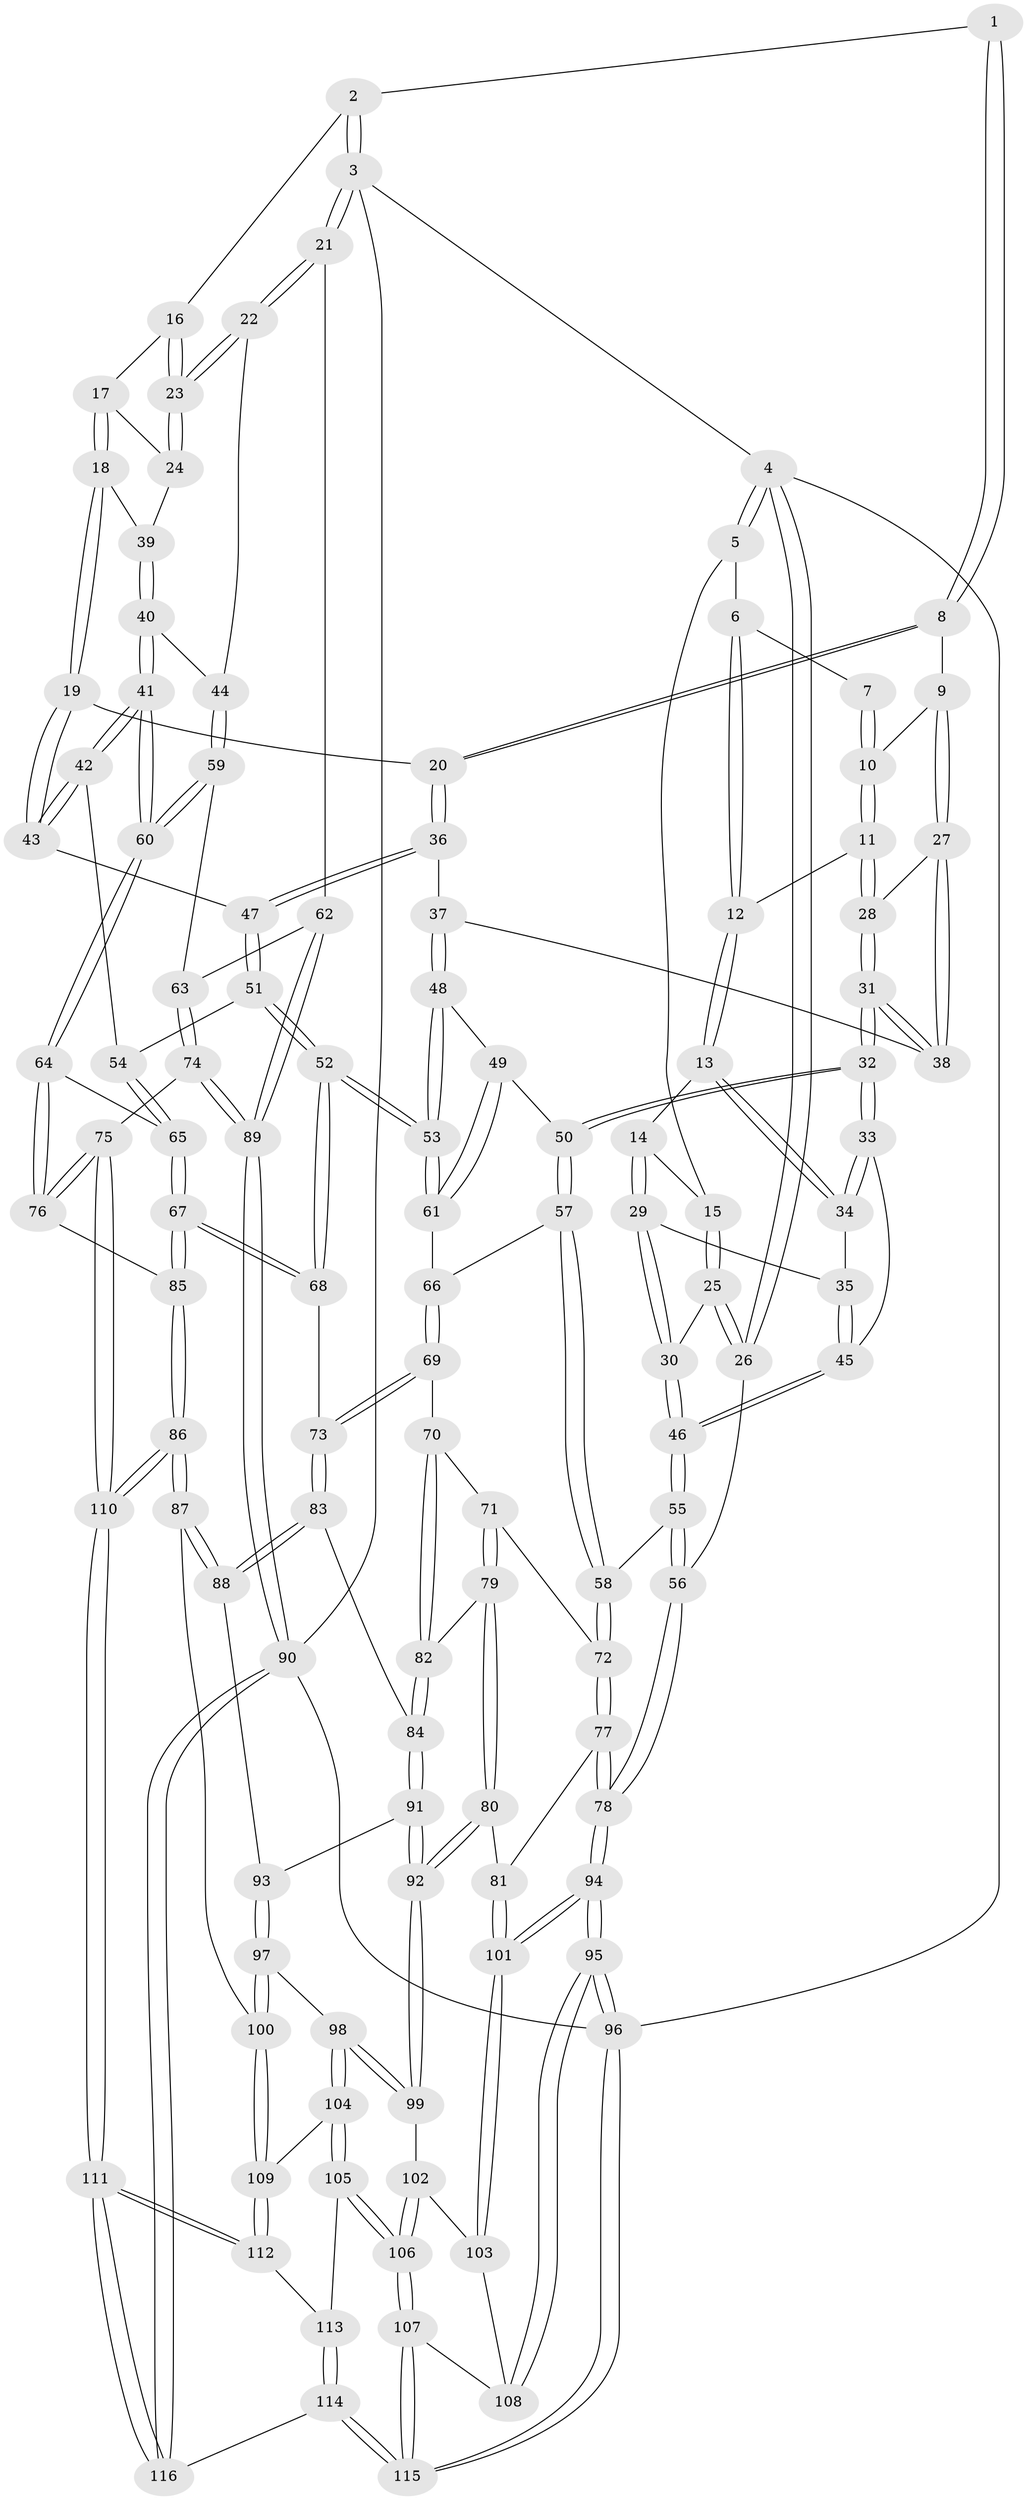 // coarse degree distribution, {2: 0.11428571428571428, 3: 0.6428571428571429, 4: 0.14285714285714285, 5: 0.07142857142857142, 6: 0.02857142857142857}
// Generated by graph-tools (version 1.1) at 2025/54/03/04/25 22:54:36]
// undirected, 116 vertices, 287 edges
graph export_dot {
  node [color=gray90,style=filled];
  1 [pos="+0.5667874040938724+0"];
  2 [pos="+0.9302314574112539+0"];
  3 [pos="+1+0"];
  4 [pos="+0+0"];
  5 [pos="+0+0"];
  6 [pos="+0.3785935655842606+0"];
  7 [pos="+0.45787442791538036+0"];
  8 [pos="+0.6091847331185563+0.06342396495782676"];
  9 [pos="+0.5488460566186871+0.07651984274533906"];
  10 [pos="+0.5093843774691755+0.05968563251678981"];
  11 [pos="+0.3843244207700803+0.03816457137325576"];
  12 [pos="+0.3539694563823703+0"];
  13 [pos="+0.288887171766214+0.056967123263992794"];
  14 [pos="+0.14844053112772085+0.05945301352817214"];
  15 [pos="+0.09281685825934567+0"];
  16 [pos="+0.9061907055382235+0"];
  17 [pos="+0.8442163900293193+0"];
  18 [pos="+0.7317509830068747+0.10519205716788764"];
  19 [pos="+0.6756782968865679+0.12475214943604274"];
  20 [pos="+0.6543077172289637+0.11981888529202427"];
  21 [pos="+1+0.24282726839809565"];
  22 [pos="+1+0.21898229723191864"];
  23 [pos="+0.9594591073741978+0.15860445257154093"];
  24 [pos="+0.8871808973272771+0.12851291476561455"];
  25 [pos="+0+0.19762706821765771"];
  26 [pos="+0+0.24387998980459596"];
  27 [pos="+0.48696321043282403+0.1288475522456754"];
  28 [pos="+0.41309114557053367+0.10857659072813541"];
  29 [pos="+0.13738774090786735+0.161043746589992"];
  30 [pos="+0.09291439225790492+0.2090558774947161"];
  31 [pos="+0.3846813580335957+0.23567771183736572"];
  32 [pos="+0.3747205671637908+0.24842430730707615"];
  33 [pos="+0.2956202797773612+0.21529508780476378"];
  34 [pos="+0.26630847740281777+0.16231703474497786"];
  35 [pos="+0.20375944231327583+0.1644233643842"];
  36 [pos="+0.5628548513353007+0.2118859390755887"];
  37 [pos="+0.5565270731425159+0.21394488590025743"];
  38 [pos="+0.5254488430406821+0.20171154072208647"];
  39 [pos="+0.8108211718287189+0.15460096047280397"];
  40 [pos="+0.8303745077802258+0.2767567845417253"];
  41 [pos="+0.8073199759105071+0.3018680927195569"];
  42 [pos="+0.7593808032164512+0.2956752095908558"];
  43 [pos="+0.7009921291565444+0.21692968294559375"];
  44 [pos="+0.9779286145017849+0.24093811240365876"];
  45 [pos="+0.2101803114252249+0.28088598764631534"];
  46 [pos="+0.1672755414000394+0.3183788600956213"];
  47 [pos="+0.6285921134312684+0.2828631016958226"];
  48 [pos="+0.534770140128827+0.2761889269701937"];
  49 [pos="+0.42477182837518496+0.3003029227379352"];
  50 [pos="+0.3820817472089232+0.2865283642838082"];
  51 [pos="+0.6383093851225173+0.33321113702626814"];
  52 [pos="+0.5762472157866511+0.40808146721640703"];
  53 [pos="+0.5668468115573118+0.3992683818530136"];
  54 [pos="+0.7223014416771218+0.3194303890873786"];
  55 [pos="+0.1714851917382969+0.37847788985570996"];
  56 [pos="+0+0.33694675529504414"];
  57 [pos="+0.3444632159299995+0.37548973545066305"];
  58 [pos="+0.1817747126312982+0.39774249973225045"];
  59 [pos="+0.8828616206785185+0.4294364953037483"];
  60 [pos="+0.8449257278295884+0.4319782728939541"];
  61 [pos="+0.5203358102252508+0.383358829235024"];
  62 [pos="+1+0.3021930313029829"];
  63 [pos="+0.9177543848188638+0.43485526848529527"];
  64 [pos="+0.8407976288764613+0.4373741847431343"];
  65 [pos="+0.7004410569395256+0.5145809656983178"];
  66 [pos="+0.3710415528957782+0.41629931379035723"];
  67 [pos="+0.6822069015188584+0.5298655573050058"];
  68 [pos="+0.5798159826505216+0.42550784448807605"];
  69 [pos="+0.37377824581837743+0.4262306519990214"];
  70 [pos="+0.34270201106375336+0.4963467973940008"];
  71 [pos="+0.2853301645933687+0.503304968396506"];
  72 [pos="+0.180715855018998+0.40308999753241676"];
  73 [pos="+0.46530593070409604+0.49815909167674116"];
  74 [pos="+1+0.6997913507121616"];
  75 [pos="+1+0.7036301968240947"];
  76 [pos="+0.9202529082476423+0.6567922791664236"];
  77 [pos="+0.15705854922989582+0.4524170408156526"];
  78 [pos="+0+0.6066025608342541"];
  79 [pos="+0.27179801413447413+0.5504927694075058"];
  80 [pos="+0.2215919930782513+0.6268914448468013"];
  81 [pos="+0.19502085671620728+0.62151284273024"];
  82 [pos="+0.3532151652999989+0.5371431767660109"];
  83 [pos="+0.463815005870165+0.5071448178424651"];
  84 [pos="+0.3605161269091214+0.5506352829259338"];
  85 [pos="+0.6759025891363951+0.64992144427285"];
  86 [pos="+0.6486548639657762+0.685932869799559"];
  87 [pos="+0.5941320226738502+0.6857485817253778"];
  88 [pos="+0.4731066533372765+0.5582422222371399"];
  89 [pos="+1+0.7178549716812596"];
  90 [pos="+1+1"];
  91 [pos="+0.3608236496013469+0.6186235586224544"];
  92 [pos="+0.2403842518606033+0.6374248709831846"];
  93 [pos="+0.365850735691119+0.6215228356429665"];
  94 [pos="+0+0.8140368360250294"];
  95 [pos="+0+0.8942041269926579"];
  96 [pos="+0+1"];
  97 [pos="+0.4085910112640241+0.6824395918060363"];
  98 [pos="+0.36220670725043314+0.7553023205485772"];
  99 [pos="+0.25713901076674633+0.6834997679162668"];
  100 [pos="+0.5606100033047319+0.6982253378250415"];
  101 [pos="+0.02265173567748364+0.7206584606531614"];
  102 [pos="+0.2545856729561449+0.7065448294638134"];
  103 [pos="+0.20247164273544033+0.7808846107016696"];
  104 [pos="+0.36073165007482927+0.7791313819907661"];
  105 [pos="+0.3387278166189662+0.8235243666458855"];
  106 [pos="+0.2924497734212062+0.8563648776440008"];
  107 [pos="+0.2903000357924548+0.8589543141456824"];
  108 [pos="+0.23825587803969797+0.8197323828528934"];
  109 [pos="+0.4848763979239391+0.7911481070303642"];
  110 [pos="+0.7231642358653765+0.9693148330884228"];
  111 [pos="+0.7218431387111082+0.9774122130663744"];
  112 [pos="+0.46615257430128343+0.8744883271968624"];
  113 [pos="+0.46557522225704673+0.8747544275307296"];
  114 [pos="+0.3027153046329726+1"];
  115 [pos="+0.2128815926879293+1"];
  116 [pos="+0.7364384997710223+1"];
  1 -- 2;
  1 -- 8;
  1 -- 8;
  2 -- 3;
  2 -- 3;
  2 -- 16;
  3 -- 4;
  3 -- 21;
  3 -- 21;
  3 -- 90;
  4 -- 5;
  4 -- 5;
  4 -- 26;
  4 -- 26;
  4 -- 96;
  5 -- 6;
  5 -- 15;
  6 -- 7;
  6 -- 12;
  6 -- 12;
  7 -- 10;
  7 -- 10;
  8 -- 9;
  8 -- 20;
  8 -- 20;
  9 -- 10;
  9 -- 27;
  9 -- 27;
  10 -- 11;
  10 -- 11;
  11 -- 12;
  11 -- 28;
  11 -- 28;
  12 -- 13;
  12 -- 13;
  13 -- 14;
  13 -- 34;
  13 -- 34;
  14 -- 15;
  14 -- 29;
  14 -- 29;
  15 -- 25;
  15 -- 25;
  16 -- 17;
  16 -- 23;
  16 -- 23;
  17 -- 18;
  17 -- 18;
  17 -- 24;
  18 -- 19;
  18 -- 19;
  18 -- 39;
  19 -- 20;
  19 -- 43;
  19 -- 43;
  20 -- 36;
  20 -- 36;
  21 -- 22;
  21 -- 22;
  21 -- 62;
  22 -- 23;
  22 -- 23;
  22 -- 44;
  23 -- 24;
  23 -- 24;
  24 -- 39;
  25 -- 26;
  25 -- 26;
  25 -- 30;
  26 -- 56;
  27 -- 28;
  27 -- 38;
  27 -- 38;
  28 -- 31;
  28 -- 31;
  29 -- 30;
  29 -- 30;
  29 -- 35;
  30 -- 46;
  30 -- 46;
  31 -- 32;
  31 -- 32;
  31 -- 38;
  31 -- 38;
  32 -- 33;
  32 -- 33;
  32 -- 50;
  32 -- 50;
  33 -- 34;
  33 -- 34;
  33 -- 45;
  34 -- 35;
  35 -- 45;
  35 -- 45;
  36 -- 37;
  36 -- 47;
  36 -- 47;
  37 -- 38;
  37 -- 48;
  37 -- 48;
  39 -- 40;
  39 -- 40;
  40 -- 41;
  40 -- 41;
  40 -- 44;
  41 -- 42;
  41 -- 42;
  41 -- 60;
  41 -- 60;
  42 -- 43;
  42 -- 43;
  42 -- 54;
  43 -- 47;
  44 -- 59;
  44 -- 59;
  45 -- 46;
  45 -- 46;
  46 -- 55;
  46 -- 55;
  47 -- 51;
  47 -- 51;
  48 -- 49;
  48 -- 53;
  48 -- 53;
  49 -- 50;
  49 -- 61;
  49 -- 61;
  50 -- 57;
  50 -- 57;
  51 -- 52;
  51 -- 52;
  51 -- 54;
  52 -- 53;
  52 -- 53;
  52 -- 68;
  52 -- 68;
  53 -- 61;
  53 -- 61;
  54 -- 65;
  54 -- 65;
  55 -- 56;
  55 -- 56;
  55 -- 58;
  56 -- 78;
  56 -- 78;
  57 -- 58;
  57 -- 58;
  57 -- 66;
  58 -- 72;
  58 -- 72;
  59 -- 60;
  59 -- 60;
  59 -- 63;
  60 -- 64;
  60 -- 64;
  61 -- 66;
  62 -- 63;
  62 -- 89;
  62 -- 89;
  63 -- 74;
  63 -- 74;
  64 -- 65;
  64 -- 76;
  64 -- 76;
  65 -- 67;
  65 -- 67;
  66 -- 69;
  66 -- 69;
  67 -- 68;
  67 -- 68;
  67 -- 85;
  67 -- 85;
  68 -- 73;
  69 -- 70;
  69 -- 73;
  69 -- 73;
  70 -- 71;
  70 -- 82;
  70 -- 82;
  71 -- 72;
  71 -- 79;
  71 -- 79;
  72 -- 77;
  72 -- 77;
  73 -- 83;
  73 -- 83;
  74 -- 75;
  74 -- 89;
  74 -- 89;
  75 -- 76;
  75 -- 76;
  75 -- 110;
  75 -- 110;
  76 -- 85;
  77 -- 78;
  77 -- 78;
  77 -- 81;
  78 -- 94;
  78 -- 94;
  79 -- 80;
  79 -- 80;
  79 -- 82;
  80 -- 81;
  80 -- 92;
  80 -- 92;
  81 -- 101;
  81 -- 101;
  82 -- 84;
  82 -- 84;
  83 -- 84;
  83 -- 88;
  83 -- 88;
  84 -- 91;
  84 -- 91;
  85 -- 86;
  85 -- 86;
  86 -- 87;
  86 -- 87;
  86 -- 110;
  86 -- 110;
  87 -- 88;
  87 -- 88;
  87 -- 100;
  88 -- 93;
  89 -- 90;
  89 -- 90;
  90 -- 116;
  90 -- 116;
  90 -- 96;
  91 -- 92;
  91 -- 92;
  91 -- 93;
  92 -- 99;
  92 -- 99;
  93 -- 97;
  93 -- 97;
  94 -- 95;
  94 -- 95;
  94 -- 101;
  94 -- 101;
  95 -- 96;
  95 -- 96;
  95 -- 108;
  95 -- 108;
  96 -- 115;
  96 -- 115;
  97 -- 98;
  97 -- 100;
  97 -- 100;
  98 -- 99;
  98 -- 99;
  98 -- 104;
  98 -- 104;
  99 -- 102;
  100 -- 109;
  100 -- 109;
  101 -- 103;
  101 -- 103;
  102 -- 103;
  102 -- 106;
  102 -- 106;
  103 -- 108;
  104 -- 105;
  104 -- 105;
  104 -- 109;
  105 -- 106;
  105 -- 106;
  105 -- 113;
  106 -- 107;
  106 -- 107;
  107 -- 108;
  107 -- 115;
  107 -- 115;
  109 -- 112;
  109 -- 112;
  110 -- 111;
  110 -- 111;
  111 -- 112;
  111 -- 112;
  111 -- 116;
  111 -- 116;
  112 -- 113;
  113 -- 114;
  113 -- 114;
  114 -- 115;
  114 -- 115;
  114 -- 116;
}
